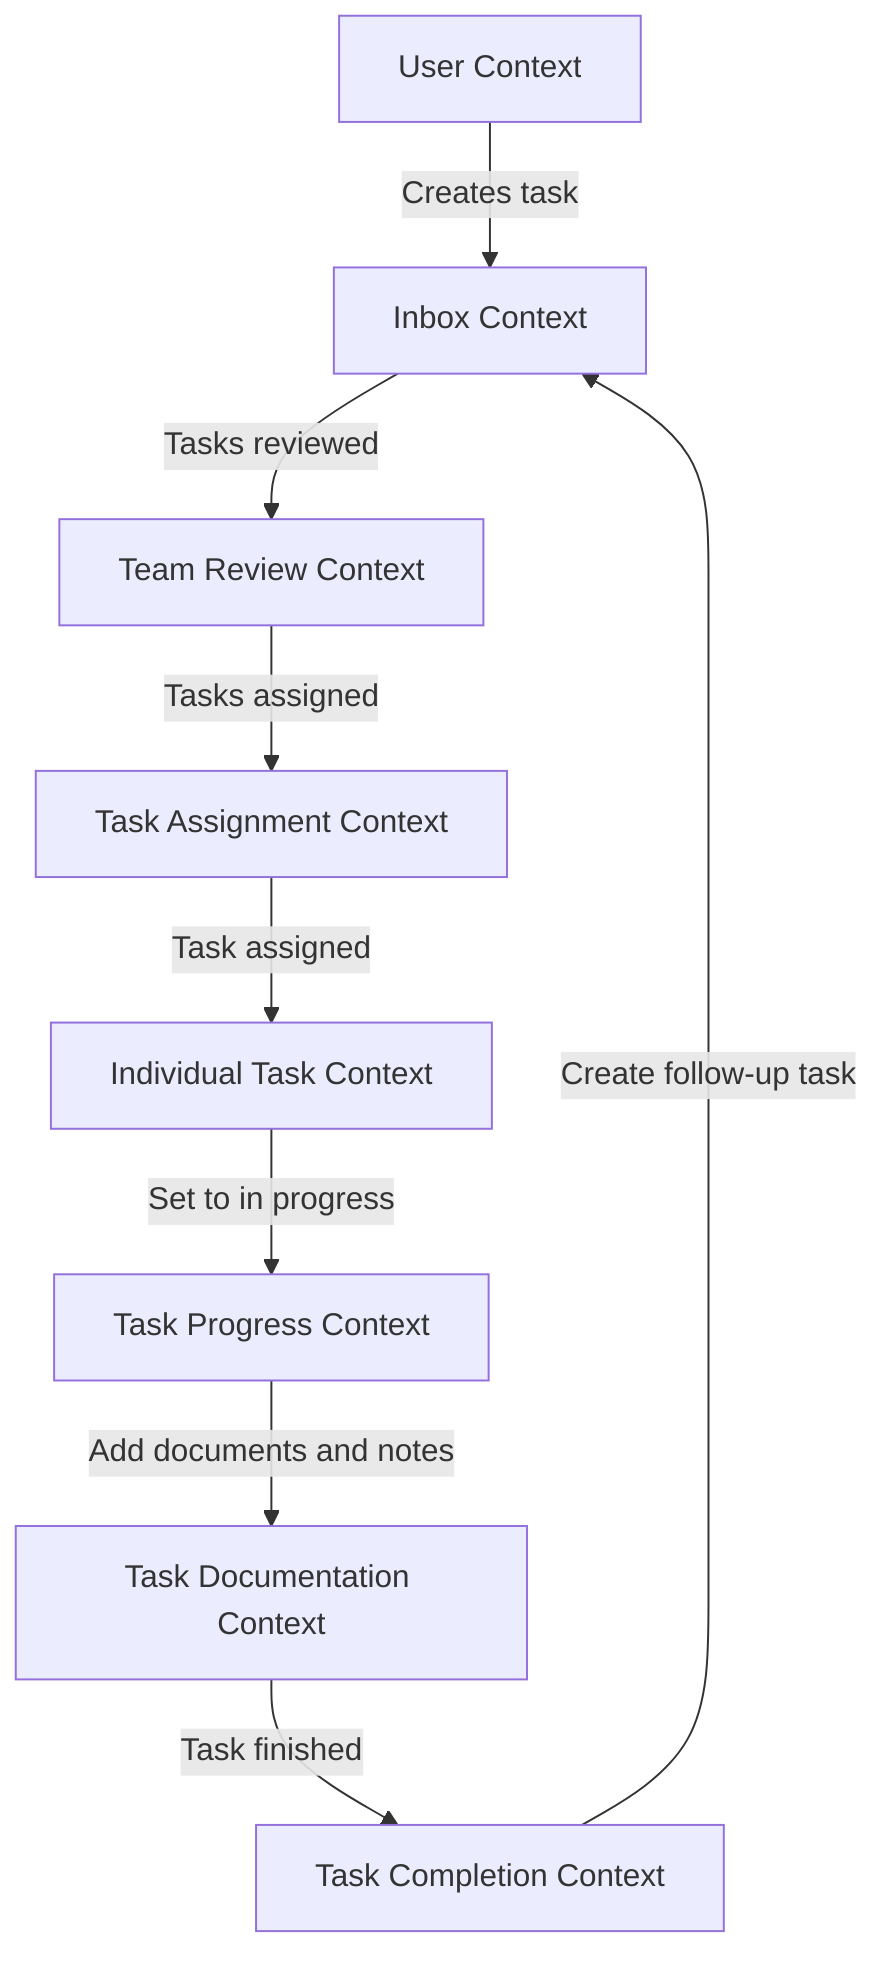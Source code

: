 graph TD
    A[User Context] -->|Creates task| B[Inbox Context]
    B -->|Tasks reviewed| C[Team Review Context]
    C -->|Tasks assigned| D[Task Assignment Context]
    D -->|Task assigned| E[Individual Task Context]
    E -->|Set to in progress| F[Task Progress Context]
    F -->|Add documents and notes| G[Task Documentation Context]
    G -->|Task finished| H[Task Completion Context]
    H -->|Create follow-up task| B